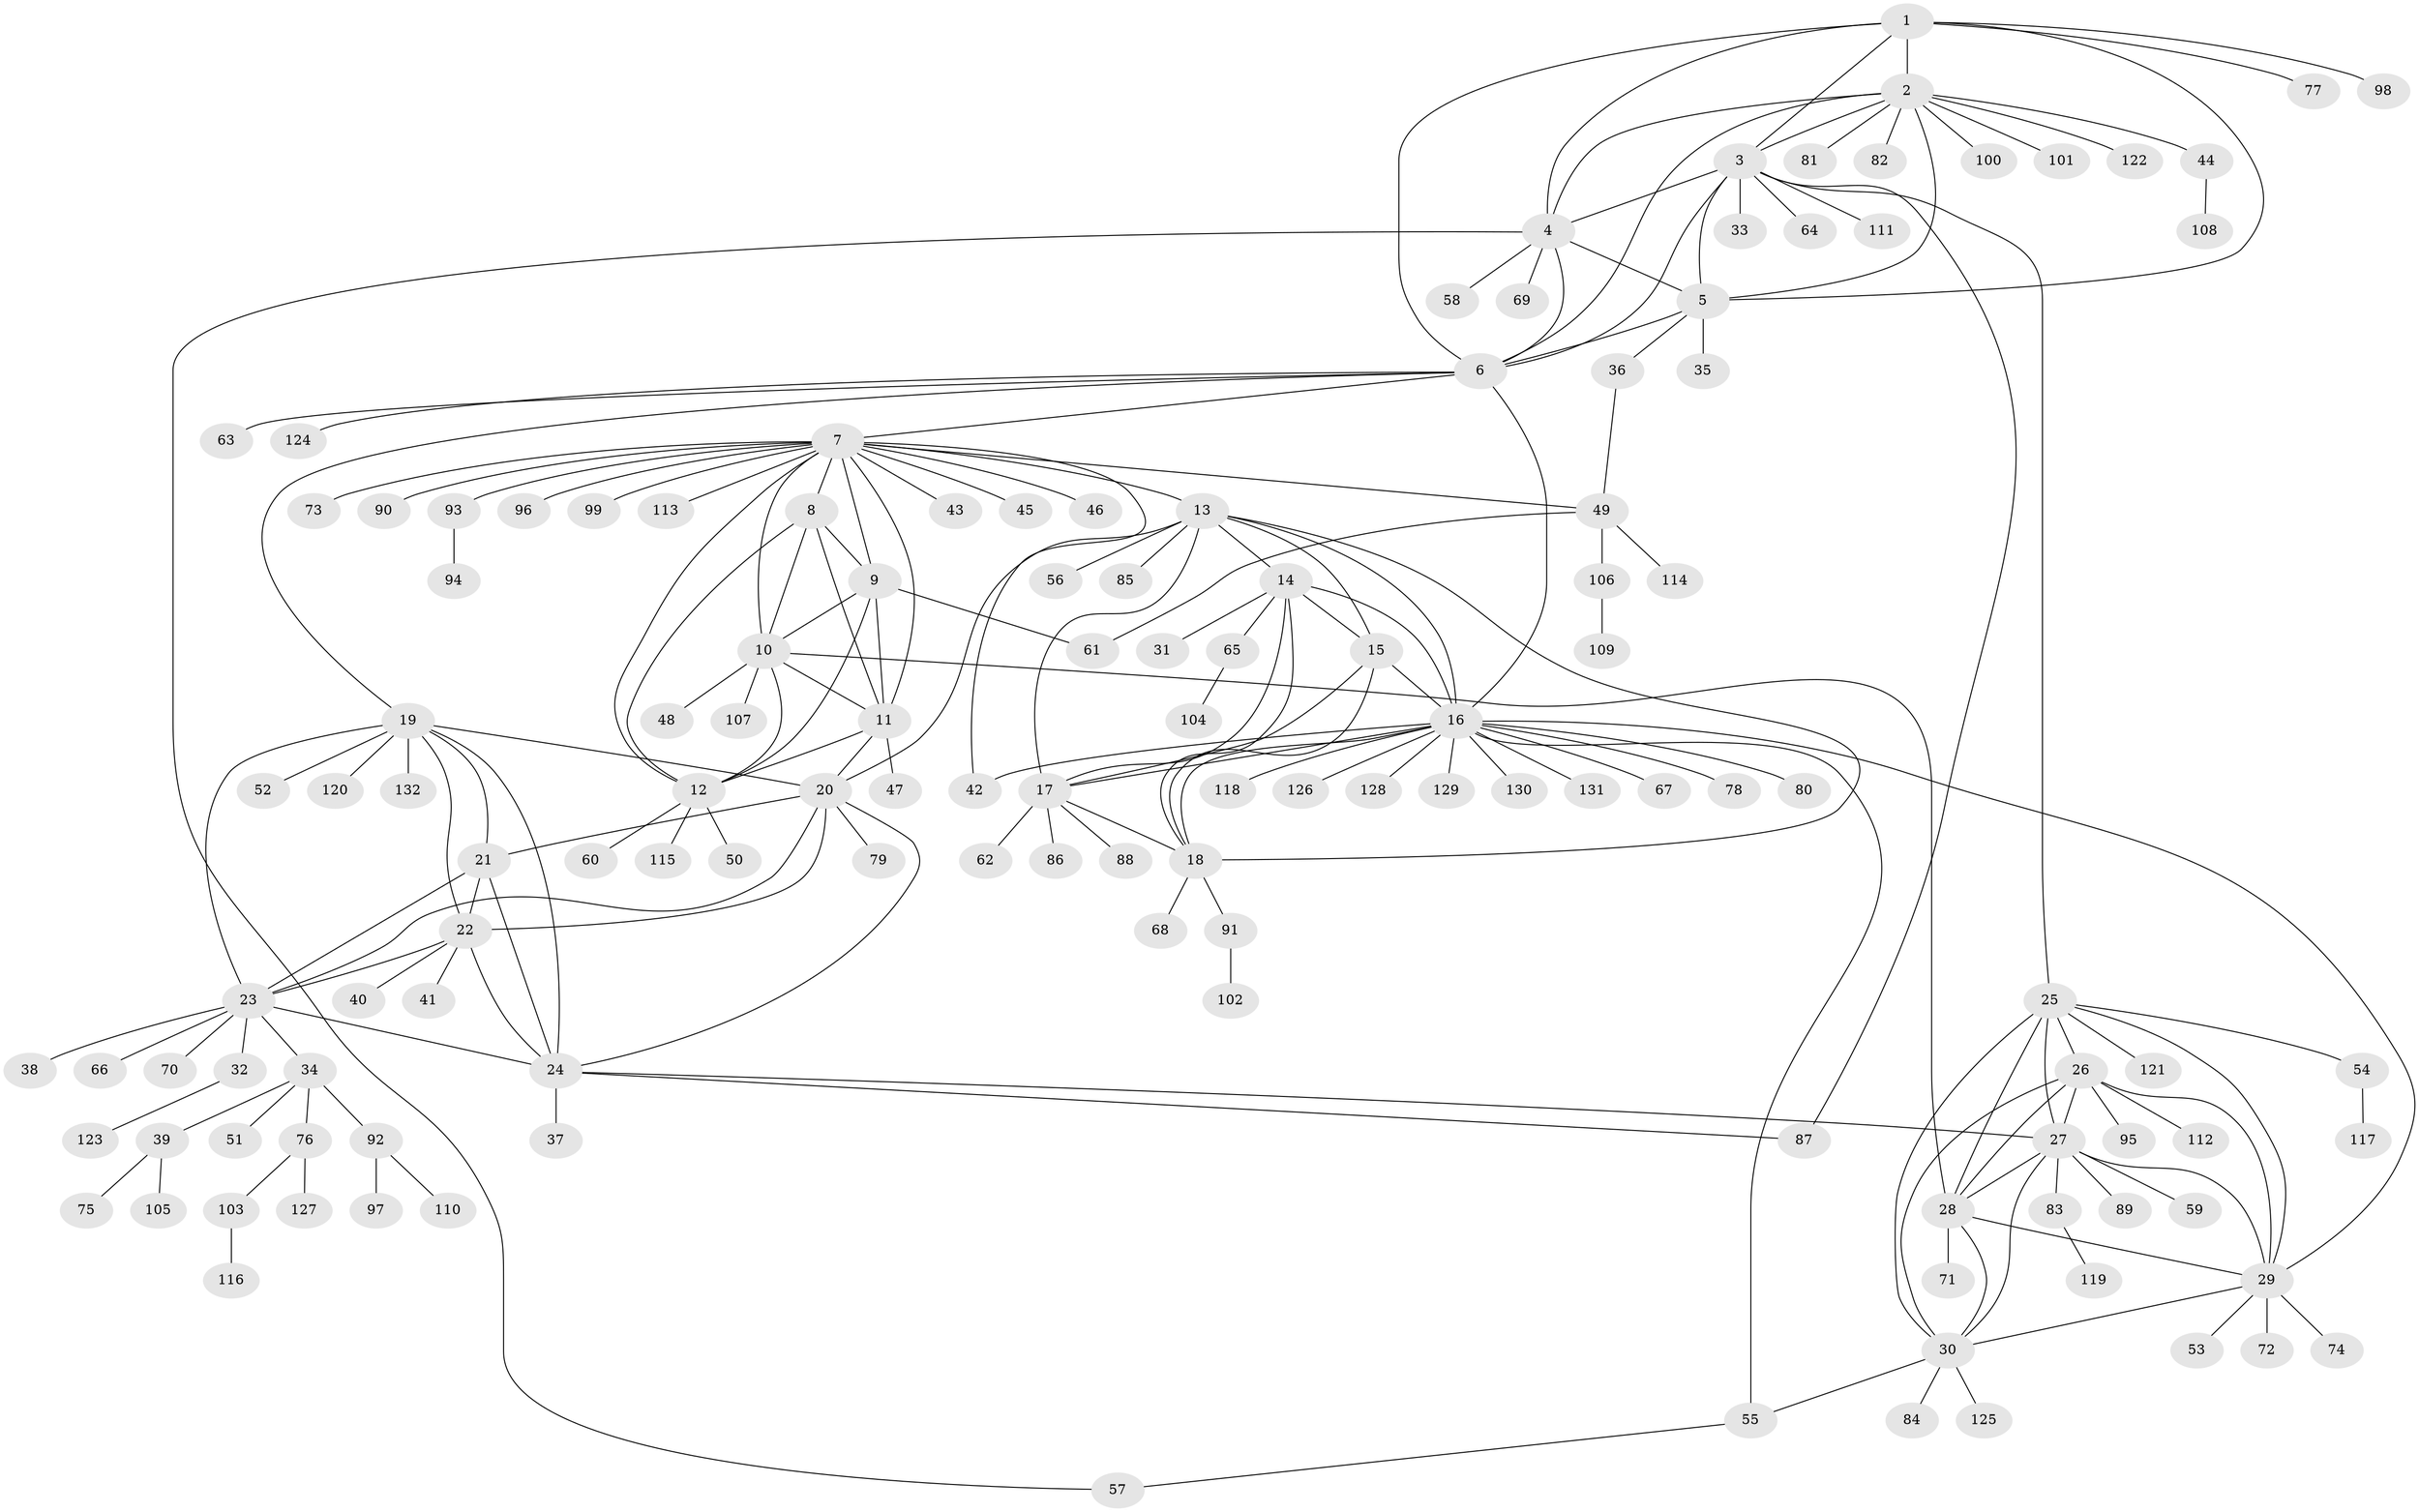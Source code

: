 // coarse degree distribution, {5: 0.02531645569620253, 2: 0.02531645569620253, 10: 0.02531645569620253, 6: 0.02531645569620253, 4: 0.012658227848101266, 11: 0.012658227848101266, 8: 0.012658227848101266, 7: 0.012658227848101266, 1: 0.810126582278481, 16: 0.012658227848101266, 9: 0.012658227848101266, 15: 0.012658227848101266}
// Generated by graph-tools (version 1.1) at 2025/58/03/04/25 21:58:29]
// undirected, 132 vertices, 193 edges
graph export_dot {
graph [start="1"]
  node [color=gray90,style=filled];
  1;
  2;
  3;
  4;
  5;
  6;
  7;
  8;
  9;
  10;
  11;
  12;
  13;
  14;
  15;
  16;
  17;
  18;
  19;
  20;
  21;
  22;
  23;
  24;
  25;
  26;
  27;
  28;
  29;
  30;
  31;
  32;
  33;
  34;
  35;
  36;
  37;
  38;
  39;
  40;
  41;
  42;
  43;
  44;
  45;
  46;
  47;
  48;
  49;
  50;
  51;
  52;
  53;
  54;
  55;
  56;
  57;
  58;
  59;
  60;
  61;
  62;
  63;
  64;
  65;
  66;
  67;
  68;
  69;
  70;
  71;
  72;
  73;
  74;
  75;
  76;
  77;
  78;
  79;
  80;
  81;
  82;
  83;
  84;
  85;
  86;
  87;
  88;
  89;
  90;
  91;
  92;
  93;
  94;
  95;
  96;
  97;
  98;
  99;
  100;
  101;
  102;
  103;
  104;
  105;
  106;
  107;
  108;
  109;
  110;
  111;
  112;
  113;
  114;
  115;
  116;
  117;
  118;
  119;
  120;
  121;
  122;
  123;
  124;
  125;
  126;
  127;
  128;
  129;
  130;
  131;
  132;
  1 -- 2;
  1 -- 3;
  1 -- 4;
  1 -- 5;
  1 -- 6;
  1 -- 77;
  1 -- 98;
  2 -- 3;
  2 -- 4;
  2 -- 5;
  2 -- 6;
  2 -- 44;
  2 -- 81;
  2 -- 82;
  2 -- 100;
  2 -- 101;
  2 -- 122;
  3 -- 4;
  3 -- 5;
  3 -- 6;
  3 -- 25;
  3 -- 33;
  3 -- 64;
  3 -- 87;
  3 -- 111;
  4 -- 5;
  4 -- 6;
  4 -- 57;
  4 -- 58;
  4 -- 69;
  5 -- 6;
  5 -- 35;
  5 -- 36;
  6 -- 7;
  6 -- 16;
  6 -- 19;
  6 -- 63;
  6 -- 124;
  7 -- 8;
  7 -- 9;
  7 -- 10;
  7 -- 11;
  7 -- 12;
  7 -- 13;
  7 -- 42;
  7 -- 43;
  7 -- 45;
  7 -- 46;
  7 -- 49;
  7 -- 73;
  7 -- 90;
  7 -- 93;
  7 -- 96;
  7 -- 99;
  7 -- 113;
  8 -- 9;
  8 -- 10;
  8 -- 11;
  8 -- 12;
  9 -- 10;
  9 -- 11;
  9 -- 12;
  9 -- 61;
  10 -- 11;
  10 -- 12;
  10 -- 28;
  10 -- 48;
  10 -- 107;
  11 -- 12;
  11 -- 20;
  11 -- 47;
  12 -- 50;
  12 -- 60;
  12 -- 115;
  13 -- 14;
  13 -- 15;
  13 -- 16;
  13 -- 17;
  13 -- 18;
  13 -- 20;
  13 -- 56;
  13 -- 85;
  14 -- 15;
  14 -- 16;
  14 -- 17;
  14 -- 18;
  14 -- 31;
  14 -- 65;
  15 -- 16;
  15 -- 17;
  15 -- 18;
  16 -- 17;
  16 -- 18;
  16 -- 29;
  16 -- 42;
  16 -- 55;
  16 -- 67;
  16 -- 78;
  16 -- 80;
  16 -- 118;
  16 -- 126;
  16 -- 128;
  16 -- 129;
  16 -- 130;
  16 -- 131;
  17 -- 18;
  17 -- 62;
  17 -- 86;
  17 -- 88;
  18 -- 68;
  18 -- 91;
  19 -- 20;
  19 -- 21;
  19 -- 22;
  19 -- 23;
  19 -- 24;
  19 -- 52;
  19 -- 120;
  19 -- 132;
  20 -- 21;
  20 -- 22;
  20 -- 23;
  20 -- 24;
  20 -- 79;
  21 -- 22;
  21 -- 23;
  21 -- 24;
  22 -- 23;
  22 -- 24;
  22 -- 40;
  22 -- 41;
  23 -- 24;
  23 -- 32;
  23 -- 34;
  23 -- 38;
  23 -- 66;
  23 -- 70;
  24 -- 27;
  24 -- 37;
  24 -- 87;
  25 -- 26;
  25 -- 27;
  25 -- 28;
  25 -- 29;
  25 -- 30;
  25 -- 54;
  25 -- 121;
  26 -- 27;
  26 -- 28;
  26 -- 29;
  26 -- 30;
  26 -- 95;
  26 -- 112;
  27 -- 28;
  27 -- 29;
  27 -- 30;
  27 -- 59;
  27 -- 83;
  27 -- 89;
  28 -- 29;
  28 -- 30;
  28 -- 71;
  29 -- 30;
  29 -- 53;
  29 -- 72;
  29 -- 74;
  30 -- 55;
  30 -- 84;
  30 -- 125;
  32 -- 123;
  34 -- 39;
  34 -- 51;
  34 -- 76;
  34 -- 92;
  36 -- 49;
  39 -- 75;
  39 -- 105;
  44 -- 108;
  49 -- 61;
  49 -- 106;
  49 -- 114;
  54 -- 117;
  55 -- 57;
  65 -- 104;
  76 -- 103;
  76 -- 127;
  83 -- 119;
  91 -- 102;
  92 -- 97;
  92 -- 110;
  93 -- 94;
  103 -- 116;
  106 -- 109;
}
